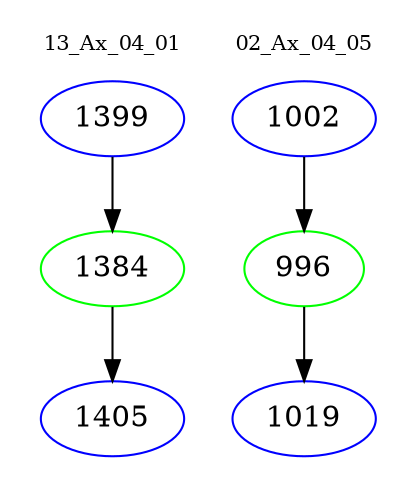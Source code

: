 digraph{
subgraph cluster_0 {
color = white
label = "13_Ax_04_01";
fontsize=10;
T0_1399 [label="1399", color="blue"]
T0_1399 -> T0_1384 [color="black"]
T0_1384 [label="1384", color="green"]
T0_1384 -> T0_1405 [color="black"]
T0_1405 [label="1405", color="blue"]
}
subgraph cluster_1 {
color = white
label = "02_Ax_04_05";
fontsize=10;
T1_1002 [label="1002", color="blue"]
T1_1002 -> T1_996 [color="black"]
T1_996 [label="996", color="green"]
T1_996 -> T1_1019 [color="black"]
T1_1019 [label="1019", color="blue"]
}
}

